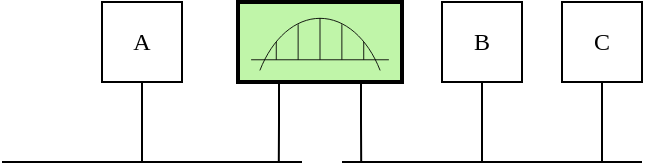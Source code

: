<mxfile version="20.7.4" type="device"><diagram id="-rmmv8osuosqrciJGSUF" name="Pagina-1"><mxGraphModel dx="574" dy="338" grid="1" gridSize="10" guides="1" tooltips="1" connect="1" arrows="1" fold="1" page="1" pageScale="1" pageWidth="827" pageHeight="1169" math="0" shadow="0"><root><mxCell id="0"/><mxCell id="1" parent="0"/><mxCell id="1FF8n5K6N6OjjDhcv-GP-2" style="edgeStyle=orthogonalEdgeStyle;rounded=0;orthogonalLoop=1;jettySize=auto;html=1;exitX=0.25;exitY=1;exitDx=0;exitDy=0;exitPerimeter=0;endArrow=none;endFill=0;" edge="1" parent="1" source="1FF8n5K6N6OjjDhcv-GP-1"><mxGeometry relative="1" as="geometry"><mxPoint x="368.4" y="400" as="targetPoint"/></mxGeometry></mxCell><mxCell id="1FF8n5K6N6OjjDhcv-GP-3" style="edgeStyle=orthogonalEdgeStyle;rounded=0;orthogonalLoop=1;jettySize=auto;html=1;exitX=0.75;exitY=1;exitDx=0;exitDy=0;exitPerimeter=0;endArrow=none;endFill=0;" edge="1" parent="1" source="1FF8n5K6N6OjjDhcv-GP-1"><mxGeometry relative="1" as="geometry"><mxPoint x="409.6" y="400" as="targetPoint"/></mxGeometry></mxCell><mxCell id="1FF8n5K6N6OjjDhcv-GP-1" value="" style="strokeWidth=2;outlineConnect=0;dashed=0;align=center;html=1;fontSize=8;shape=mxgraph.eip.messaging_bridge;verticalLabelPosition=bottom;verticalAlign=top;fillColor=#c0f5a9;" vertex="1" parent="1"><mxGeometry x="348" y="320" width="82" height="40" as="geometry"/></mxCell><mxCell id="1FF8n5K6N6OjjDhcv-GP-4" value="" style="endArrow=none;html=1;rounded=0;" edge="1" parent="1"><mxGeometry width="50" height="50" relative="1" as="geometry"><mxPoint x="230" y="400" as="sourcePoint"/><mxPoint x="380" y="400" as="targetPoint"/></mxGeometry></mxCell><mxCell id="1FF8n5K6N6OjjDhcv-GP-5" value="" style="endArrow=none;html=1;rounded=0;" edge="1" parent="1"><mxGeometry width="50" height="50" relative="1" as="geometry"><mxPoint x="400" y="400" as="sourcePoint"/><mxPoint x="550" y="400" as="targetPoint"/></mxGeometry></mxCell><mxCell id="1FF8n5K6N6OjjDhcv-GP-6" value="" style="endArrow=none;html=1;rounded=0;" edge="1" parent="1"><mxGeometry width="50" height="50" relative="1" as="geometry"><mxPoint x="300" y="400" as="sourcePoint"/><mxPoint x="300" y="360" as="targetPoint"/></mxGeometry></mxCell><mxCell id="1FF8n5K6N6OjjDhcv-GP-8" value="&lt;font face=&quot;Times New Roman&quot;&gt;A&lt;/font&gt;" style="whiteSpace=wrap;html=1;aspect=fixed;" vertex="1" parent="1"><mxGeometry x="280" y="320" width="40" height="40" as="geometry"/></mxCell><mxCell id="1FF8n5K6N6OjjDhcv-GP-9" value="" style="endArrow=none;html=1;rounded=0;" edge="1" parent="1"><mxGeometry width="50" height="50" relative="1" as="geometry"><mxPoint x="470" y="400" as="sourcePoint"/><mxPoint x="470" y="360" as="targetPoint"/></mxGeometry></mxCell><mxCell id="1FF8n5K6N6OjjDhcv-GP-10" value="&lt;font face=&quot;Times New Roman&quot;&gt;B&lt;/font&gt;" style="whiteSpace=wrap;html=1;aspect=fixed;" vertex="1" parent="1"><mxGeometry x="450" y="320" width="40" height="40" as="geometry"/></mxCell><mxCell id="1FF8n5K6N6OjjDhcv-GP-11" value="" style="endArrow=none;html=1;rounded=0;" edge="1" parent="1"><mxGeometry width="50" height="50" relative="1" as="geometry"><mxPoint x="530" y="400" as="sourcePoint"/><mxPoint x="530" y="360" as="targetPoint"/></mxGeometry></mxCell><mxCell id="1FF8n5K6N6OjjDhcv-GP-12" value="&lt;font face=&quot;Times New Roman&quot;&gt;C&lt;/font&gt;" style="whiteSpace=wrap;html=1;aspect=fixed;" vertex="1" parent="1"><mxGeometry x="510" y="320" width="40" height="40" as="geometry"/></mxCell></root></mxGraphModel></diagram></mxfile>
